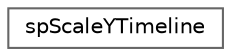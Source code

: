digraph "类继承关系图"
{
 // LATEX_PDF_SIZE
  bgcolor="transparent";
  edge [fontname=Helvetica,fontsize=10,labelfontname=Helvetica,labelfontsize=10];
  node [fontname=Helvetica,fontsize=10,shape=box,height=0.2,width=0.4];
  rankdir="LR";
  Node0 [id="Node000000",label="spScaleYTimeline",height=0.2,width=0.4,color="grey40", fillcolor="white", style="filled",URL="$structsp_scale_y_timeline.html",tooltip=" "];
}
